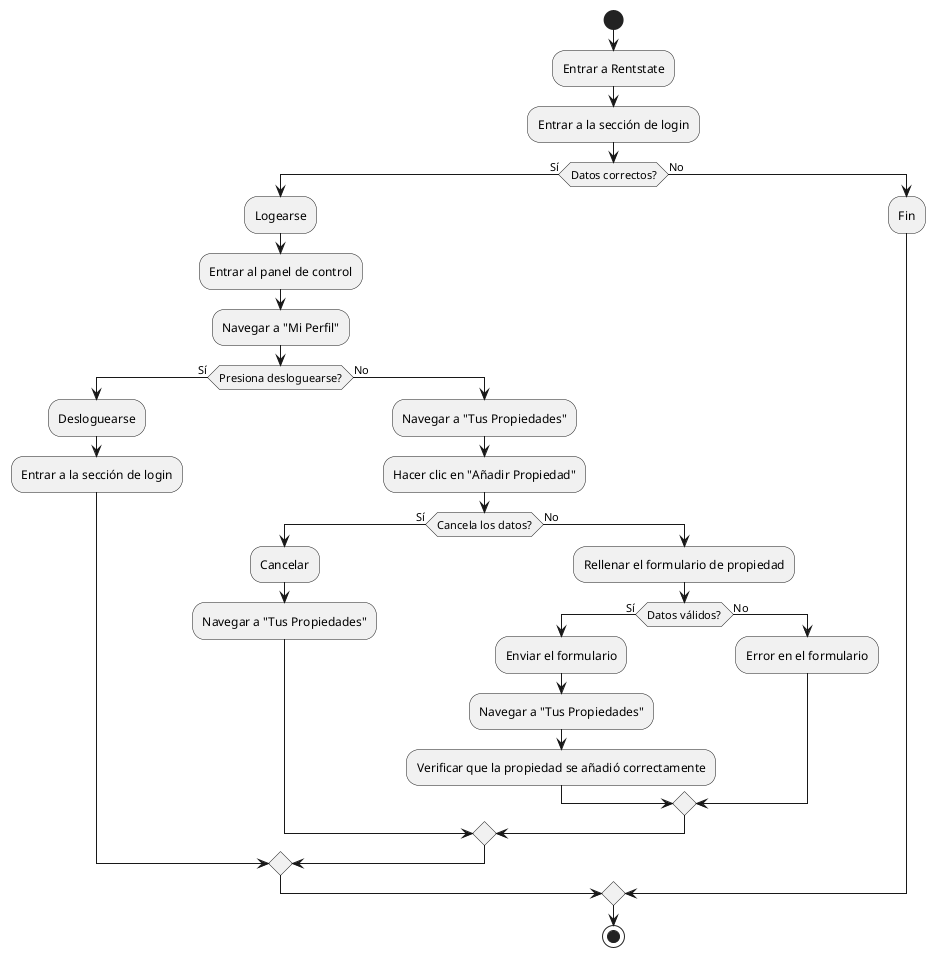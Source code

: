 @startuml
start
:Entrar a Rentstate;
:Entrar a la sección de login;
if (Datos correctos?) then (Sí)
  :Logearse;
  :Entrar al panel de control;
  :Navegar a "Mi Perfil";
  if (Presiona desloguearse?) then (Sí)
    :Desloguearse;
    :Entrar a la sección de login;
  else (No)
    :Navegar a "Tus Propiedades";
    :Hacer clic en "Añadir Propiedad";
    if (Cancela los datos?) then (Sí)
      :Cancelar;
      :Navegar a "Tus Propiedades";
    else (No)
      :Rellenar el formulario de propiedad;
      if (Datos válidos?) then (Sí)
        :Enviar el formulario;
        :Navegar a "Tus Propiedades";
        :Verificar que la propiedad se añadió correctamente;
      else (No)
        :Error en el formulario;
      endif
    endif
  endif
else (No)
  :Fin;
endif
stop
@enduml